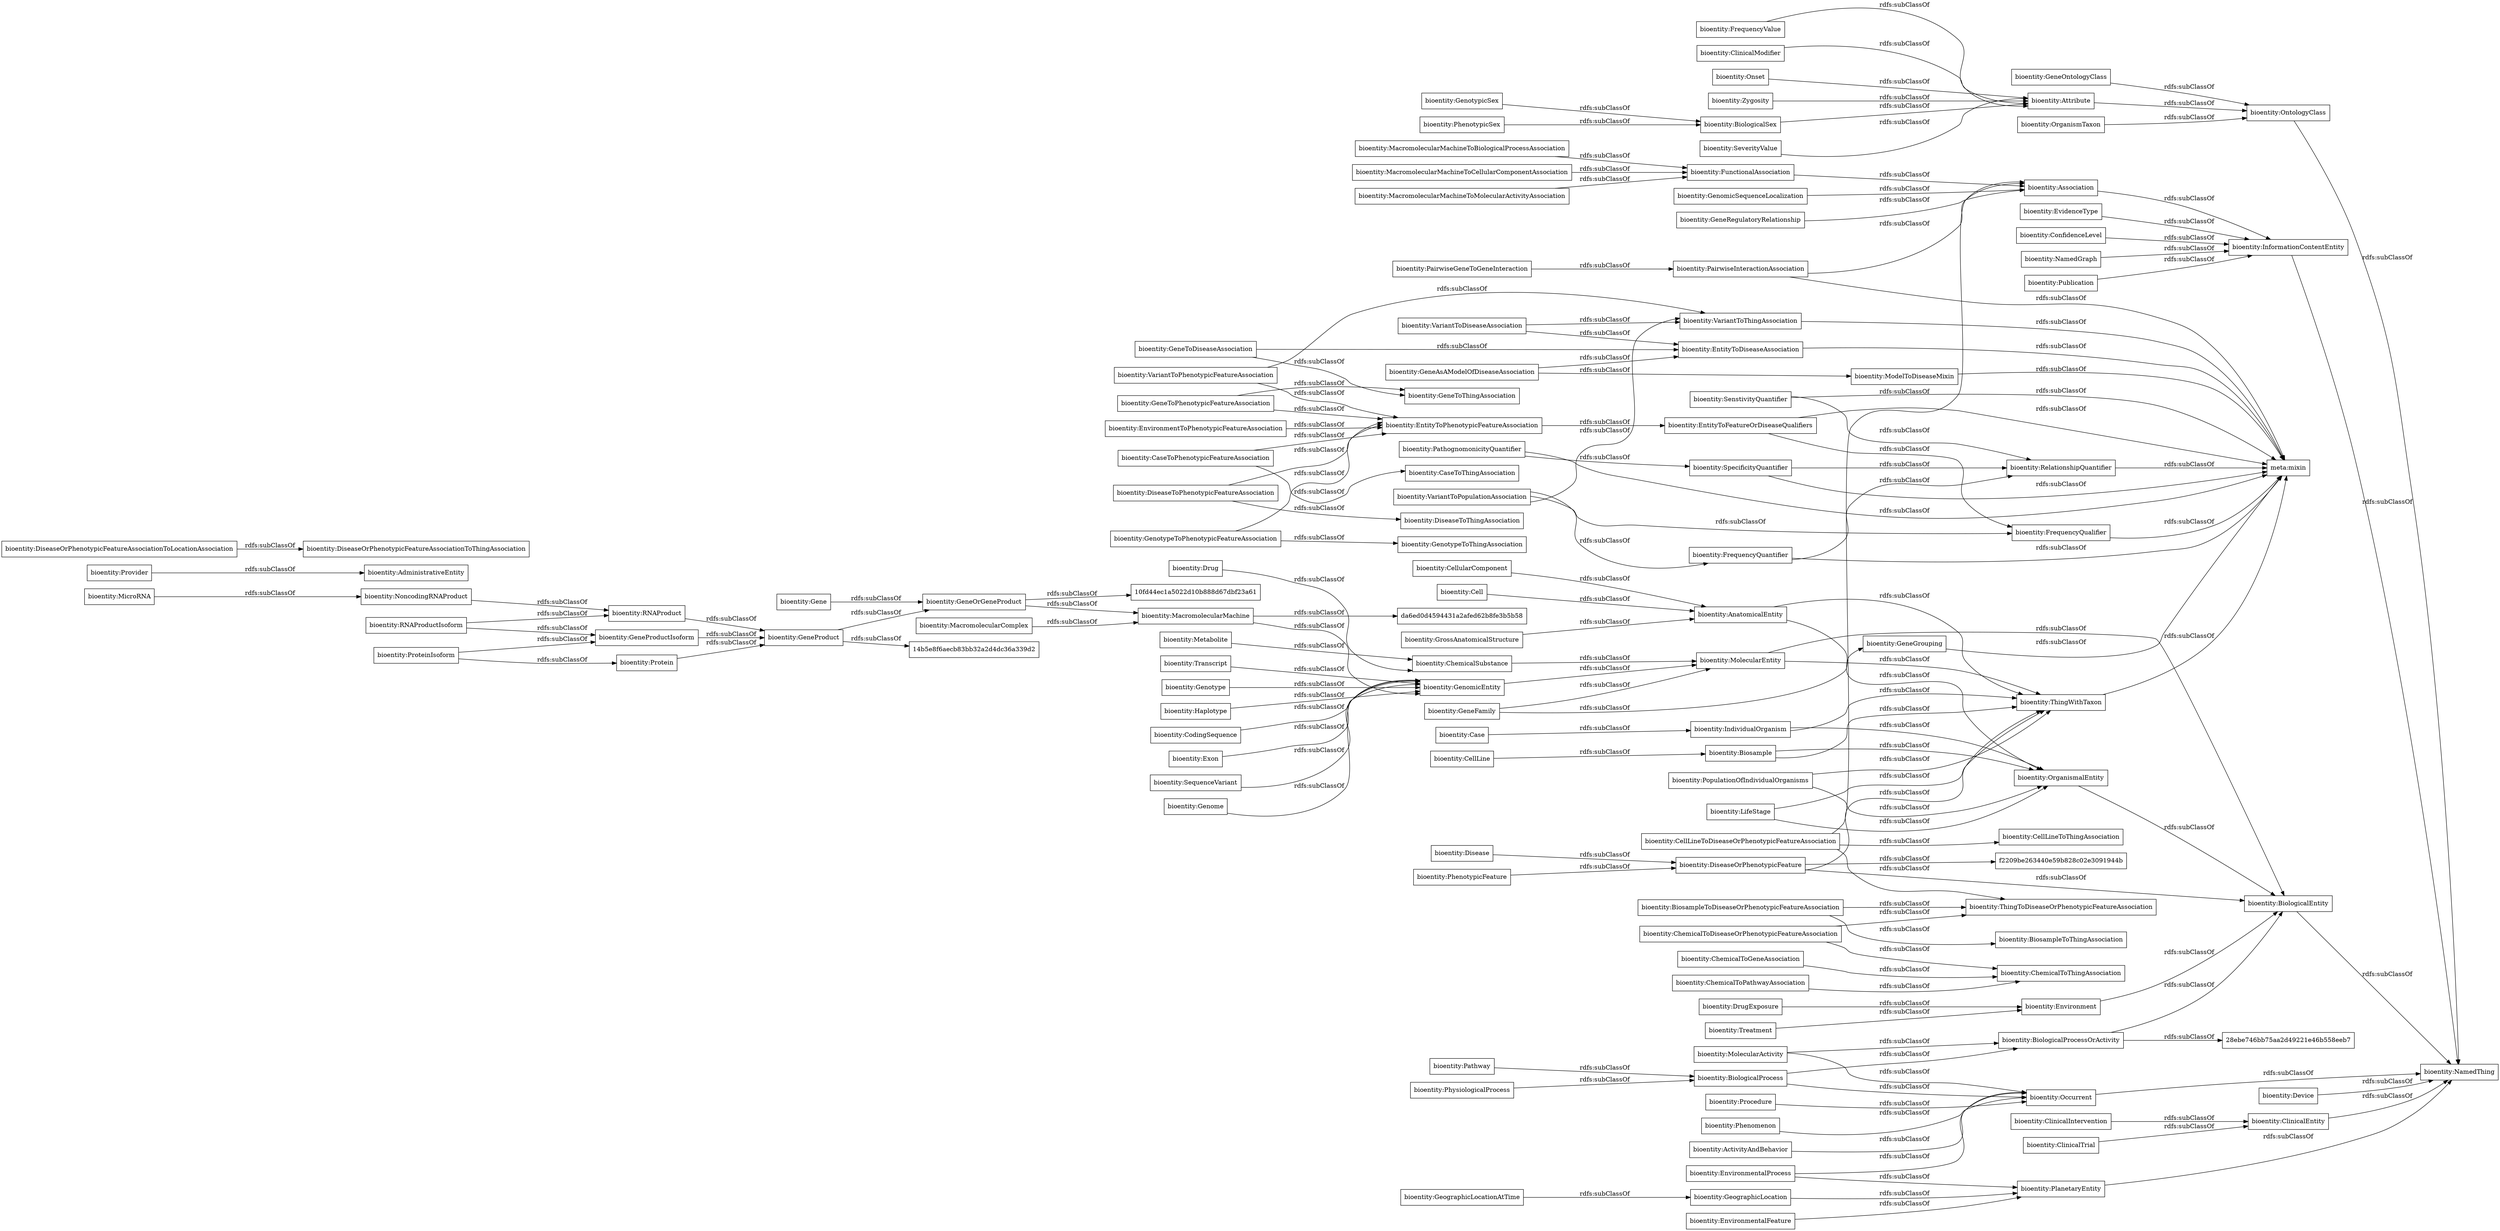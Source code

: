 digraph ar2dtool_diagram { 
rankdir=LR;
size="1000"
node [shape = rectangle, color="black"]; "bioentity:Phenomenon" "bioentity:Environment" "bioentity:SequenceVariant" "bioentity:CellularComponent" "bioentity:FrequencyQuantifier" "bioentity:VariantToDiseaseAssociation" "bioentity:GenomicSequenceLocalization" "bioentity:IndividualOrganism" "bioentity:ConfidenceLevel" "bioentity:EnvironmentalProcess" "bioentity:NamedGraph" "bioentity:OntologyClass" "bioentity:InformationContentEntity" "bioentity:PairwiseGeneToGeneInteraction" "bioentity:FrequencyQualifier" "bioentity:GeneProduct" "bioentity:AnatomicalEntity" "bioentity:MacromolecularMachineToMolecularActivityAssociation" "bioentity:Transcript" "bioentity:ThingWithTaxon" "bioentity:GeneGrouping" "bioentity:Provider" "bioentity:ChemicalSubstance" "bioentity:EntityToFeatureOrDiseaseQualifiers" "bioentity:MacromolecularMachineToBiologicalProcessAssociation" "bioentity:GenomicEntity" "bioentity:Drug" "bioentity:GeneRegulatoryRelationship" "bioentity:BiosampleToThingAssociation" "bioentity:ModelToDiseaseMixin" "bioentity:GeographicLocation" "bioentity:CodingSequence" "bioentity:MacromolecularMachineToCellularComponentAssociation" "bioentity:OrganismTaxon" "bioentity:Publication" "bioentity:Metabolite" "bioentity:Occurrent" "bioentity:GeneToDiseaseAssociation" "bioentity:PairwiseInteractionAssociation" "bioentity:ChemicalToDiseaseOrPhenotypicFeatureAssociation" "bioentity:CellLine" "bioentity:Cell" "bioentity:ChemicalToPathwayAssociation" "bioentity:GenotypeToThingAssociation" "bioentity:ChemicalToGeneAssociation" "bioentity:MacromolecularMachine" "bioentity:RNAProduct" "bioentity:PhysiologicalProcess" "bioentity:GeneProductIsoform" "bioentity:Protein" "bioentity:Pathway" "bioentity:AdministrativeEntity" "bioentity:FunctionalAssociation" "bioentity:EnvironmentToPhenotypicFeatureAssociation" "bioentity:DiseaseOrPhenotypicFeature" "bioentity:GeneFamily" "bioentity:ChemicalToThingAssociation" "bioentity:MacromolecularComplex" "bioentity:Genotype" "bioentity:GeneOrGeneProduct" "bioentity:ClinicalTrial" "bioentity:Onset" "bioentity:NoncodingRNAProduct" "bioentity:GeneOntologyClass" "bioentity:GeographicLocationAtTime" "bioentity:Zygosity" "bioentity:CaseToThingAssociation" "bioentity:BiologicalProcessOrActivity" "bioentity:Procedure" "bioentity:Device" "bioentity:BiologicalSex" "bioentity:EntityToPhenotypicFeatureAssociation" "bioentity:EntityToDiseaseAssociation" "bioentity:SeverityValue" "bioentity:RelationshipQuantifier" "bioentity:ClinicalIntervention" "bioentity:FrequencyValue" "bioentity:DiseaseToPhenotypicFeatureAssociation" "bioentity:MolecularActivity" "bioentity:Biosample" "bioentity:LifeStage" "bioentity:Haplotype" "bioentity:RNAProductIsoform" "bioentity:Disease" "bioentity:ActivityAndBehavior" "bioentity:VariantToThingAssociation" "bioentity:GrossAnatomicalStructure" "bioentity:GeneAsAModelOfDiseaseAssociation" "bioentity:SenstivityQuantifier" "bioentity:Gene" "bioentity:DrugExposure" "bioentity:ClinicalEntity" "bioentity:MolecularEntity" "bioentity:DiseaseToThingAssociation" "bioentity:Case" "bioentity:Association" "bioentity:VariantToPopulationAssociation" "bioentity:Attribute" "bioentity:BiologicalEntity" "bioentity:Exon" "bioentity:GenotypicSex" "bioentity:DiseaseOrPhenotypicFeatureAssociationToThingAssociation" "bioentity:EnvironmentalFeature" "bioentity:CellLineToDiseaseOrPhenotypicFeatureAssociation" "bioentity:BiosampleToDiseaseOrPhenotypicFeatureAssociation" "bioentity:NamedThing" "bioentity:GenotypeToPhenotypicFeatureAssociation" "bioentity:DiseaseOrPhenotypicFeatureAssociationToLocationAssociation" "bioentity:PhenotypicSex" "bioentity:Genome" "bioentity:MicroRNA" "bioentity:VariantToPhenotypicFeatureAssociation" "bioentity:ClinicalModifier" "bioentity:CellLineToThingAssociation" "bioentity:GeneToPhenotypicFeatureAssociation" "bioentity:PathognomonicityQuantifier" "bioentity:ProteinIsoform" "bioentity:CaseToPhenotypicFeatureAssociation" "bioentity:ThingToDiseaseOrPhenotypicFeatureAssociation" "bioentity:PlanetaryEntity" "bioentity:BiologicalProcess" "bioentity:OrganismalEntity" "bioentity:PopulationOfIndividualOrganisms" "bioentity:PhenotypicFeature" "bioentity:Treatment" "bioentity:SpecificityQuantifier" "bioentity:GeneToThingAssociation" "bioentity:EvidenceType" ; /*classes style*/
	"bioentity:ThingWithTaxon" -> "meta:mixin" [ label = "rdfs:subClassOf" ];
	"bioentity:RNAProduct" -> "bioentity:GeneProduct" [ label = "rdfs:subClassOf" ];
	"bioentity:MolecularEntity" -> "bioentity:ThingWithTaxon" [ label = "rdfs:subClassOf" ];
	"bioentity:MolecularEntity" -> "bioentity:BiologicalEntity" [ label = "rdfs:subClassOf" ];
	"bioentity:DiseaseOrPhenotypicFeatureAssociationToLocationAssociation" -> "bioentity:DiseaseOrPhenotypicFeatureAssociationToThingAssociation" [ label = "rdfs:subClassOf" ];
	"bioentity:GeneProductIsoform" -> "bioentity:GeneProduct" [ label = "rdfs:subClassOf" ];
	"bioentity:Genotype" -> "bioentity:GenomicEntity" [ label = "rdfs:subClassOf" ];
	"bioentity:PhysiologicalProcess" -> "bioentity:BiologicalProcess" [ label = "rdfs:subClassOf" ];
	"bioentity:MacromolecularMachineToMolecularActivityAssociation" -> "bioentity:FunctionalAssociation" [ label = "rdfs:subClassOf" ];
	"bioentity:EnvironmentToPhenotypicFeatureAssociation" -> "bioentity:EntityToPhenotypicFeatureAssociation" [ label = "rdfs:subClassOf" ];
	"bioentity:GeneOrGeneProduct" -> "bioentity:MacromolecularMachine" [ label = "rdfs:subClassOf" ];
	"bioentity:GeneOrGeneProduct" -> "10fd44ec1a5022d10b888d67dbf23a61" [ label = "rdfs:subClassOf" ];
	"bioentity:Transcript" -> "bioentity:GenomicEntity" [ label = "rdfs:subClassOf" ];
	"bioentity:Pathway" -> "bioentity:BiologicalProcess" [ label = "rdfs:subClassOf" ];
	"bioentity:MolecularActivity" -> "bioentity:Occurrent" [ label = "rdfs:subClassOf" ];
	"bioentity:MolecularActivity" -> "bioentity:BiologicalProcessOrActivity" [ label = "rdfs:subClassOf" ];
	"bioentity:ClinicalModifier" -> "bioentity:Attribute" [ label = "rdfs:subClassOf" ];
	"bioentity:MacromolecularMachineToCellularComponentAssociation" -> "bioentity:FunctionalAssociation" [ label = "rdfs:subClassOf" ];
	"bioentity:PathognomonicityQuantifier" -> "bioentity:SpecificityQuantifier" [ label = "rdfs:subClassOf" ];
	"bioentity:PathognomonicityQuantifier" -> "meta:mixin" [ label = "rdfs:subClassOf" ];
	"bioentity:ClinicalTrial" -> "bioentity:ClinicalEntity" [ label = "rdfs:subClassOf" ];
	"bioentity:Case" -> "bioentity:IndividualOrganism" [ label = "rdfs:subClassOf" ];
	"bioentity:GeographicLocationAtTime" -> "bioentity:GeographicLocation" [ label = "rdfs:subClassOf" ];
	"bioentity:InformationContentEntity" -> "bioentity:NamedThing" [ label = "rdfs:subClassOf" ];
	"bioentity:Drug" -> "bioentity:ChemicalSubstance" [ label = "rdfs:subClassOf" ];
	"bioentity:GeneOntologyClass" -> "bioentity:OntologyClass" [ label = "rdfs:subClassOf" ];
	"bioentity:MacromolecularComplex" -> "bioentity:MacromolecularMachine" [ label = "rdfs:subClassOf" ];
	"bioentity:Publication" -> "bioentity:InformationContentEntity" [ label = "rdfs:subClassOf" ];
	"bioentity:Metabolite" -> "bioentity:ChemicalSubstance" [ label = "rdfs:subClassOf" ];
	"bioentity:Device" -> "bioentity:NamedThing" [ label = "rdfs:subClassOf" ];
	"bioentity:VariantToThingAssociation" -> "meta:mixin" [ label = "rdfs:subClassOf" ];
	"bioentity:Treatment" -> "bioentity:Environment" [ label = "rdfs:subClassOf" ];
	"bioentity:GeneProduct" -> "bioentity:GeneOrGeneProduct" [ label = "rdfs:subClassOf" ];
	"bioentity:GeneProduct" -> "14b5e8f6aecb83bb32a2d4dc36a339d2" [ label = "rdfs:subClassOf" ];
	"bioentity:Environment" -> "bioentity:BiologicalEntity" [ label = "rdfs:subClassOf" ];
	"bioentity:SenstivityQuantifier" -> "bioentity:RelationshipQuantifier" [ label = "rdfs:subClassOf" ];
	"bioentity:SenstivityQuantifier" -> "meta:mixin" [ label = "rdfs:subClassOf" ];
	"bioentity:ConfidenceLevel" -> "bioentity:InformationContentEntity" [ label = "rdfs:subClassOf" ];
	"bioentity:BiologicalEntity" -> "bioentity:NamedThing" [ label = "rdfs:subClassOf" ];
	"bioentity:EntityToDiseaseAssociation" -> "meta:mixin" [ label = "rdfs:subClassOf" ];
	"bioentity:DiseaseToPhenotypicFeatureAssociation" -> "bioentity:EntityToPhenotypicFeatureAssociation" [ label = "rdfs:subClassOf" ];
	"bioentity:DiseaseToPhenotypicFeatureAssociation" -> "bioentity:DiseaseToThingAssociation" [ label = "rdfs:subClassOf" ];
	"bioentity:NamedGraph" -> "bioentity:InformationContentEntity" [ label = "rdfs:subClassOf" ];
	"bioentity:Phenomenon" -> "bioentity:Occurrent" [ label = "rdfs:subClassOf" ];
	"bioentity:Exon" -> "bioentity:GenomicEntity" [ label = "rdfs:subClassOf" ];
	"bioentity:Protein" -> "bioentity:GeneProduct" [ label = "rdfs:subClassOf" ];
	"bioentity:DiseaseOrPhenotypicFeature" -> "bioentity:ThingWithTaxon" [ label = "rdfs:subClassOf" ];
	"bioentity:DiseaseOrPhenotypicFeature" -> "bioentity:BiologicalEntity" [ label = "rdfs:subClassOf" ];
	"bioentity:DiseaseOrPhenotypicFeature" -> "f2209be263440e59b828c02e3091944b" [ label = "rdfs:subClassOf" ];
	"bioentity:GeographicLocation" -> "bioentity:PlanetaryEntity" [ label = "rdfs:subClassOf" ];
	"bioentity:OrganismTaxon" -> "bioentity:OntologyClass" [ label = "rdfs:subClassOf" ];
	"bioentity:ClinicalEntity" -> "bioentity:NamedThing" [ label = "rdfs:subClassOf" ];
	"bioentity:DrugExposure" -> "bioentity:Environment" [ label = "rdfs:subClassOf" ];
	"bioentity:Onset" -> "bioentity:Attribute" [ label = "rdfs:subClassOf" ];
	"bioentity:PopulationOfIndividualOrganisms" -> "bioentity:ThingWithTaxon" [ label = "rdfs:subClassOf" ];
	"bioentity:PopulationOfIndividualOrganisms" -> "bioentity:OrganismalEntity" [ label = "rdfs:subClassOf" ];
	"bioentity:PhenotypicFeature" -> "bioentity:DiseaseOrPhenotypicFeature" [ label = "rdfs:subClassOf" ];
	"bioentity:VariantToPopulationAssociation" -> "bioentity:VariantToThingAssociation" [ label = "rdfs:subClassOf" ];
	"bioentity:VariantToPopulationAssociation" -> "bioentity:FrequencyQualifier" [ label = "rdfs:subClassOf" ];
	"bioentity:VariantToPopulationAssociation" -> "bioentity:FrequencyQuantifier" [ label = "rdfs:subClassOf" ];
	"bioentity:Haplotype" -> "bioentity:GenomicEntity" [ label = "rdfs:subClassOf" ];
	"bioentity:NoncodingRNAProduct" -> "bioentity:RNAProduct" [ label = "rdfs:subClassOf" ];
	"bioentity:CellLineToDiseaseOrPhenotypicFeatureAssociation" -> "bioentity:ThingToDiseaseOrPhenotypicFeatureAssociation" [ label = "rdfs:subClassOf" ];
	"bioentity:CellLineToDiseaseOrPhenotypicFeatureAssociation" -> "bioentity:CellLineToThingAssociation" [ label = "rdfs:subClassOf" ];
	"bioentity:CellLineToDiseaseOrPhenotypicFeatureAssociation" -> "bioentity:Association" [ label = "rdfs:subClassOf" ];
	"bioentity:CellLine" -> "bioentity:Biosample" [ label = "rdfs:subClassOf" ];
	"bioentity:Genome" -> "bioentity:GenomicEntity" [ label = "rdfs:subClassOf" ];
	"bioentity:BiologicalProcess" -> "bioentity:Occurrent" [ label = "rdfs:subClassOf" ];
	"bioentity:BiologicalProcess" -> "bioentity:BiologicalProcessOrActivity" [ label = "rdfs:subClassOf" ];
	"bioentity:Procedure" -> "bioentity:Occurrent" [ label = "rdfs:subClassOf" ];
	"bioentity:GeneGrouping" -> "meta:mixin" [ label = "rdfs:subClassOf" ];
	"bioentity:ChemicalSubstance" -> "bioentity:MolecularEntity" [ label = "rdfs:subClassOf" ];
	"bioentity:AnatomicalEntity" -> "bioentity:ThingWithTaxon" [ label = "rdfs:subClassOf" ];
	"bioentity:AnatomicalEntity" -> "bioentity:OrganismalEntity" [ label = "rdfs:subClassOf" ];
	"bioentity:OntologyClass" -> "bioentity:NamedThing" [ label = "rdfs:subClassOf" ];
	"bioentity:ModelToDiseaseMixin" -> "meta:mixin" [ label = "rdfs:subClassOf" ];
	"bioentity:FrequencyQuantifier" -> "bioentity:RelationshipQuantifier" [ label = "rdfs:subClassOf" ];
	"bioentity:FrequencyQuantifier" -> "meta:mixin" [ label = "rdfs:subClassOf" ];
	"bioentity:PairwiseInteractionAssociation" -> "bioentity:Association" [ label = "rdfs:subClassOf" ];
	"bioentity:PairwiseInteractionAssociation" -> "meta:mixin" [ label = "rdfs:subClassOf" ];
	"bioentity:Biosample" -> "bioentity:ThingWithTaxon" [ label = "rdfs:subClassOf" ];
	"bioentity:Biosample" -> "bioentity:OrganismalEntity" [ label = "rdfs:subClassOf" ];
	"bioentity:GeneAsAModelOfDiseaseAssociation" -> "bioentity:ModelToDiseaseMixin" [ label = "rdfs:subClassOf" ];
	"bioentity:GeneAsAModelOfDiseaseAssociation" -> "bioentity:EntityToDiseaseAssociation" [ label = "rdfs:subClassOf" ];
	"bioentity:PhenotypicSex" -> "bioentity:BiologicalSex" [ label = "rdfs:subClassOf" ];
	"bioentity:EnvironmentalFeature" -> "bioentity:PlanetaryEntity" [ label = "rdfs:subClassOf" ];
	"bioentity:EnvironmentalProcess" -> "bioentity:PlanetaryEntity" [ label = "rdfs:subClassOf" ];
	"bioentity:EnvironmentalProcess" -> "bioentity:Occurrent" [ label = "rdfs:subClassOf" ];
	"bioentity:ChemicalToPathwayAssociation" -> "bioentity:ChemicalToThingAssociation" [ label = "rdfs:subClassOf" ];
	"bioentity:PairwiseGeneToGeneInteraction" -> "bioentity:PairwiseInteractionAssociation" [ label = "rdfs:subClassOf" ];
	"bioentity:GenomicEntity" -> "bioentity:MolecularEntity" [ label = "rdfs:subClassOf" ];
	"bioentity:SeverityValue" -> "bioentity:Attribute" [ label = "rdfs:subClassOf" ];
	"bioentity:IndividualOrganism" -> "bioentity:ThingWithTaxon" [ label = "rdfs:subClassOf" ];
	"bioentity:IndividualOrganism" -> "bioentity:OrganismalEntity" [ label = "rdfs:subClassOf" ];
	"bioentity:ClinicalIntervention" -> "bioentity:ClinicalEntity" [ label = "rdfs:subClassOf" ];
	"bioentity:RelationshipQuantifier" -> "meta:mixin" [ label = "rdfs:subClassOf" ];
	"bioentity:RNAProductIsoform" -> "bioentity:RNAProduct" [ label = "rdfs:subClassOf" ];
	"bioentity:RNAProductIsoform" -> "bioentity:GeneProductIsoform" [ label = "rdfs:subClassOf" ];
	"bioentity:GeneToPhenotypicFeatureAssociation" -> "bioentity:GeneToThingAssociation" [ label = "rdfs:subClassOf" ];
	"bioentity:GeneToPhenotypicFeatureAssociation" -> "bioentity:EntityToPhenotypicFeatureAssociation" [ label = "rdfs:subClassOf" ];
	"bioentity:LifeStage" -> "bioentity:ThingWithTaxon" [ label = "rdfs:subClassOf" ];
	"bioentity:LifeStage" -> "bioentity:OrganismalEntity" [ label = "rdfs:subClassOf" ];
	"bioentity:Occurrent" -> "bioentity:NamedThing" [ label = "rdfs:subClassOf" ];
	"bioentity:GeneToDiseaseAssociation" -> "bioentity:GeneToThingAssociation" [ label = "rdfs:subClassOf" ];
	"bioentity:GeneToDiseaseAssociation" -> "bioentity:EntityToDiseaseAssociation" [ label = "rdfs:subClassOf" ];
	"bioentity:BiosampleToDiseaseOrPhenotypicFeatureAssociation" -> "bioentity:ThingToDiseaseOrPhenotypicFeatureAssociation" [ label = "rdfs:subClassOf" ];
	"bioentity:BiosampleToDiseaseOrPhenotypicFeatureAssociation" -> "bioentity:BiosampleToThingAssociation" [ label = "rdfs:subClassOf" ];
	"bioentity:Provider" -> "bioentity:AdministrativeEntity" [ label = "rdfs:subClassOf" ];
	"bioentity:FrequencyValue" -> "bioentity:Attribute" [ label = "rdfs:subClassOf" ];
	"bioentity:MacromolecularMachine" -> "bioentity:GenomicEntity" [ label = "rdfs:subClassOf" ];
	"bioentity:MacromolecularMachine" -> "da6ed0d4594431a2afed62b8fe3b5b58" [ label = "rdfs:subClassOf" ];
	"bioentity:EntityToPhenotypicFeatureAssociation" -> "bioentity:EntityToFeatureOrDiseaseQualifiers" [ label = "rdfs:subClassOf" ];
	"bioentity:Association" -> "bioentity:InformationContentEntity" [ label = "rdfs:subClassOf" ];
	"bioentity:GeneRegulatoryRelationship" -> "bioentity:Association" [ label = "rdfs:subClassOf" ];
	"bioentity:GenotypicSex" -> "bioentity:BiologicalSex" [ label = "rdfs:subClassOf" ];
	"bioentity:FrequencyQualifier" -> "meta:mixin" [ label = "rdfs:subClassOf" ];
	"bioentity:Attribute" -> "bioentity:OntologyClass" [ label = "rdfs:subClassOf" ];
	"bioentity:SpecificityQuantifier" -> "bioentity:RelationshipQuantifier" [ label = "rdfs:subClassOf" ];
	"bioentity:SpecificityQuantifier" -> "meta:mixin" [ label = "rdfs:subClassOf" ];
	"bioentity:Zygosity" -> "bioentity:Attribute" [ label = "rdfs:subClassOf" ];
	"bioentity:OrganismalEntity" -> "bioentity:BiologicalEntity" [ label = "rdfs:subClassOf" ];
	"bioentity:EvidenceType" -> "bioentity:InformationContentEntity" [ label = "rdfs:subClassOf" ];
	"bioentity:Gene" -> "bioentity:GeneOrGeneProduct" [ label = "rdfs:subClassOf" ];
	"bioentity:ProteinIsoform" -> "bioentity:Protein" [ label = "rdfs:subClassOf" ];
	"bioentity:ProteinIsoform" -> "bioentity:GeneProductIsoform" [ label = "rdfs:subClassOf" ];
	"bioentity:VariantToPhenotypicFeatureAssociation" -> "bioentity:VariantToThingAssociation" [ label = "rdfs:subClassOf" ];
	"bioentity:VariantToPhenotypicFeatureAssociation" -> "bioentity:EntityToPhenotypicFeatureAssociation" [ label = "rdfs:subClassOf" ];
	"bioentity:EntityToFeatureOrDiseaseQualifiers" -> "bioentity:FrequencyQualifier" [ label = "rdfs:subClassOf" ];
	"bioentity:EntityToFeatureOrDiseaseQualifiers" -> "meta:mixin" [ label = "rdfs:subClassOf" ];
	"bioentity:MacromolecularMachineToBiologicalProcessAssociation" -> "bioentity:FunctionalAssociation" [ label = "rdfs:subClassOf" ];
	"bioentity:GrossAnatomicalStructure" -> "bioentity:AnatomicalEntity" [ label = "rdfs:subClassOf" ];
	"bioentity:CodingSequence" -> "bioentity:GenomicEntity" [ label = "rdfs:subClassOf" ];
	"bioentity:GenomicSequenceLocalization" -> "bioentity:Association" [ label = "rdfs:subClassOf" ];
	"bioentity:MicroRNA" -> "bioentity:NoncodingRNAProduct" [ label = "rdfs:subClassOf" ];
	"bioentity:ChemicalToDiseaseOrPhenotypicFeatureAssociation" -> "bioentity:ThingToDiseaseOrPhenotypicFeatureAssociation" [ label = "rdfs:subClassOf" ];
	"bioentity:ChemicalToDiseaseOrPhenotypicFeatureAssociation" -> "bioentity:ChemicalToThingAssociation" [ label = "rdfs:subClassOf" ];
	"bioentity:FunctionalAssociation" -> "bioentity:Association" [ label = "rdfs:subClassOf" ];
	"bioentity:Cell" -> "bioentity:AnatomicalEntity" [ label = "rdfs:subClassOf" ];
	"bioentity:BiologicalProcessOrActivity" -> "bioentity:BiologicalEntity" [ label = "rdfs:subClassOf" ];
	"bioentity:BiologicalProcessOrActivity" -> "28ebe746bb75aa2d49221e46b558eeb7" [ label = "rdfs:subClassOf" ];
	"bioentity:CaseToPhenotypicFeatureAssociation" -> "bioentity:EntityToPhenotypicFeatureAssociation" [ label = "rdfs:subClassOf" ];
	"bioentity:CaseToPhenotypicFeatureAssociation" -> "bioentity:CaseToThingAssociation" [ label = "rdfs:subClassOf" ];
	"bioentity:CellularComponent" -> "bioentity:AnatomicalEntity" [ label = "rdfs:subClassOf" ];
	"bioentity:BiologicalSex" -> "bioentity:Attribute" [ label = "rdfs:subClassOf" ];
	"bioentity:GeneFamily" -> "bioentity:MolecularEntity" [ label = "rdfs:subClassOf" ];
	"bioentity:GeneFamily" -> "bioentity:GeneGrouping" [ label = "rdfs:subClassOf" ];
	"bioentity:VariantToDiseaseAssociation" -> "bioentity:VariantToThingAssociation" [ label = "rdfs:subClassOf" ];
	"bioentity:VariantToDiseaseAssociation" -> "bioentity:EntityToDiseaseAssociation" [ label = "rdfs:subClassOf" ];
	"bioentity:ActivityAndBehavior" -> "bioentity:Occurrent" [ label = "rdfs:subClassOf" ];
	"bioentity:ChemicalToGeneAssociation" -> "bioentity:ChemicalToThingAssociation" [ label = "rdfs:subClassOf" ];
	"bioentity:GenotypeToPhenotypicFeatureAssociation" -> "bioentity:GenotypeToThingAssociation" [ label = "rdfs:subClassOf" ];
	"bioentity:GenotypeToPhenotypicFeatureAssociation" -> "bioentity:EntityToPhenotypicFeatureAssociation" [ label = "rdfs:subClassOf" ];
	"bioentity:SequenceVariant" -> "bioentity:GenomicEntity" [ label = "rdfs:subClassOf" ];
	"bioentity:Disease" -> "bioentity:DiseaseOrPhenotypicFeature" [ label = "rdfs:subClassOf" ];
	"bioentity:PlanetaryEntity" -> "bioentity:NamedThing" [ label = "rdfs:subClassOf" ];

}
